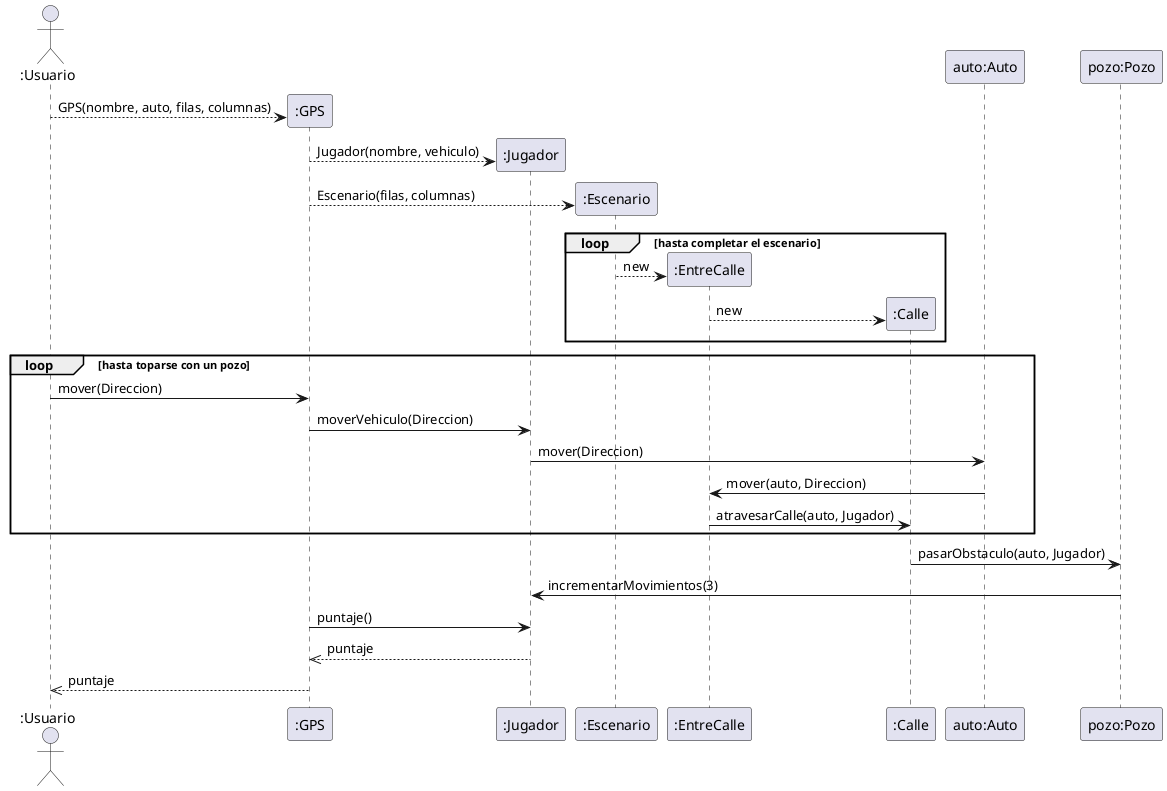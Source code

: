 @startuml UnAutoAtraviesaLaCiudadYSeEncuentraConUnPozo

actor ":Usuario"
create ":GPS"
":Usuario" --> ":GPS" : GPS(nombre, auto, filas, columnas)

create ":Jugador"
":GPS" --> ":Jugador" : Jugador(nombre, vehiculo)

create ":Escenario"
":GPS" --> ":Escenario" : Escenario(filas, columnas)

loop hasta completar el escenario
create ":EntreCalle"
":Escenario" --> ":EntreCalle" : new

create ":Calle"
":EntreCalle" --> ":Calle" : new
end

loop hasta toparse con un pozo
":Usuario" -> ":GPS" : mover(Direccion)
":GPS" -> ":Jugador" : moverVehiculo(Direccion)

":Jugador" -> "auto:Auto" : mover(Direccion)

"auto:Auto" -> ":EntreCalle" : mover(auto, Direccion)
":EntreCalle" -> ":Calle" : atravesarCalle(auto, Jugador)
end

":Calle" -> "pozo:Pozo" : pasarObstaculo(auto, Jugador)
"pozo:Pozo" -> ":Jugador" : incrementarMovimientos(3)

":GPS" -> ":Jugador" : puntaje()
":Jugador" -->> ":GPS" : puntaje

":GPS" -->> ":Usuario" : puntaje

@enduml